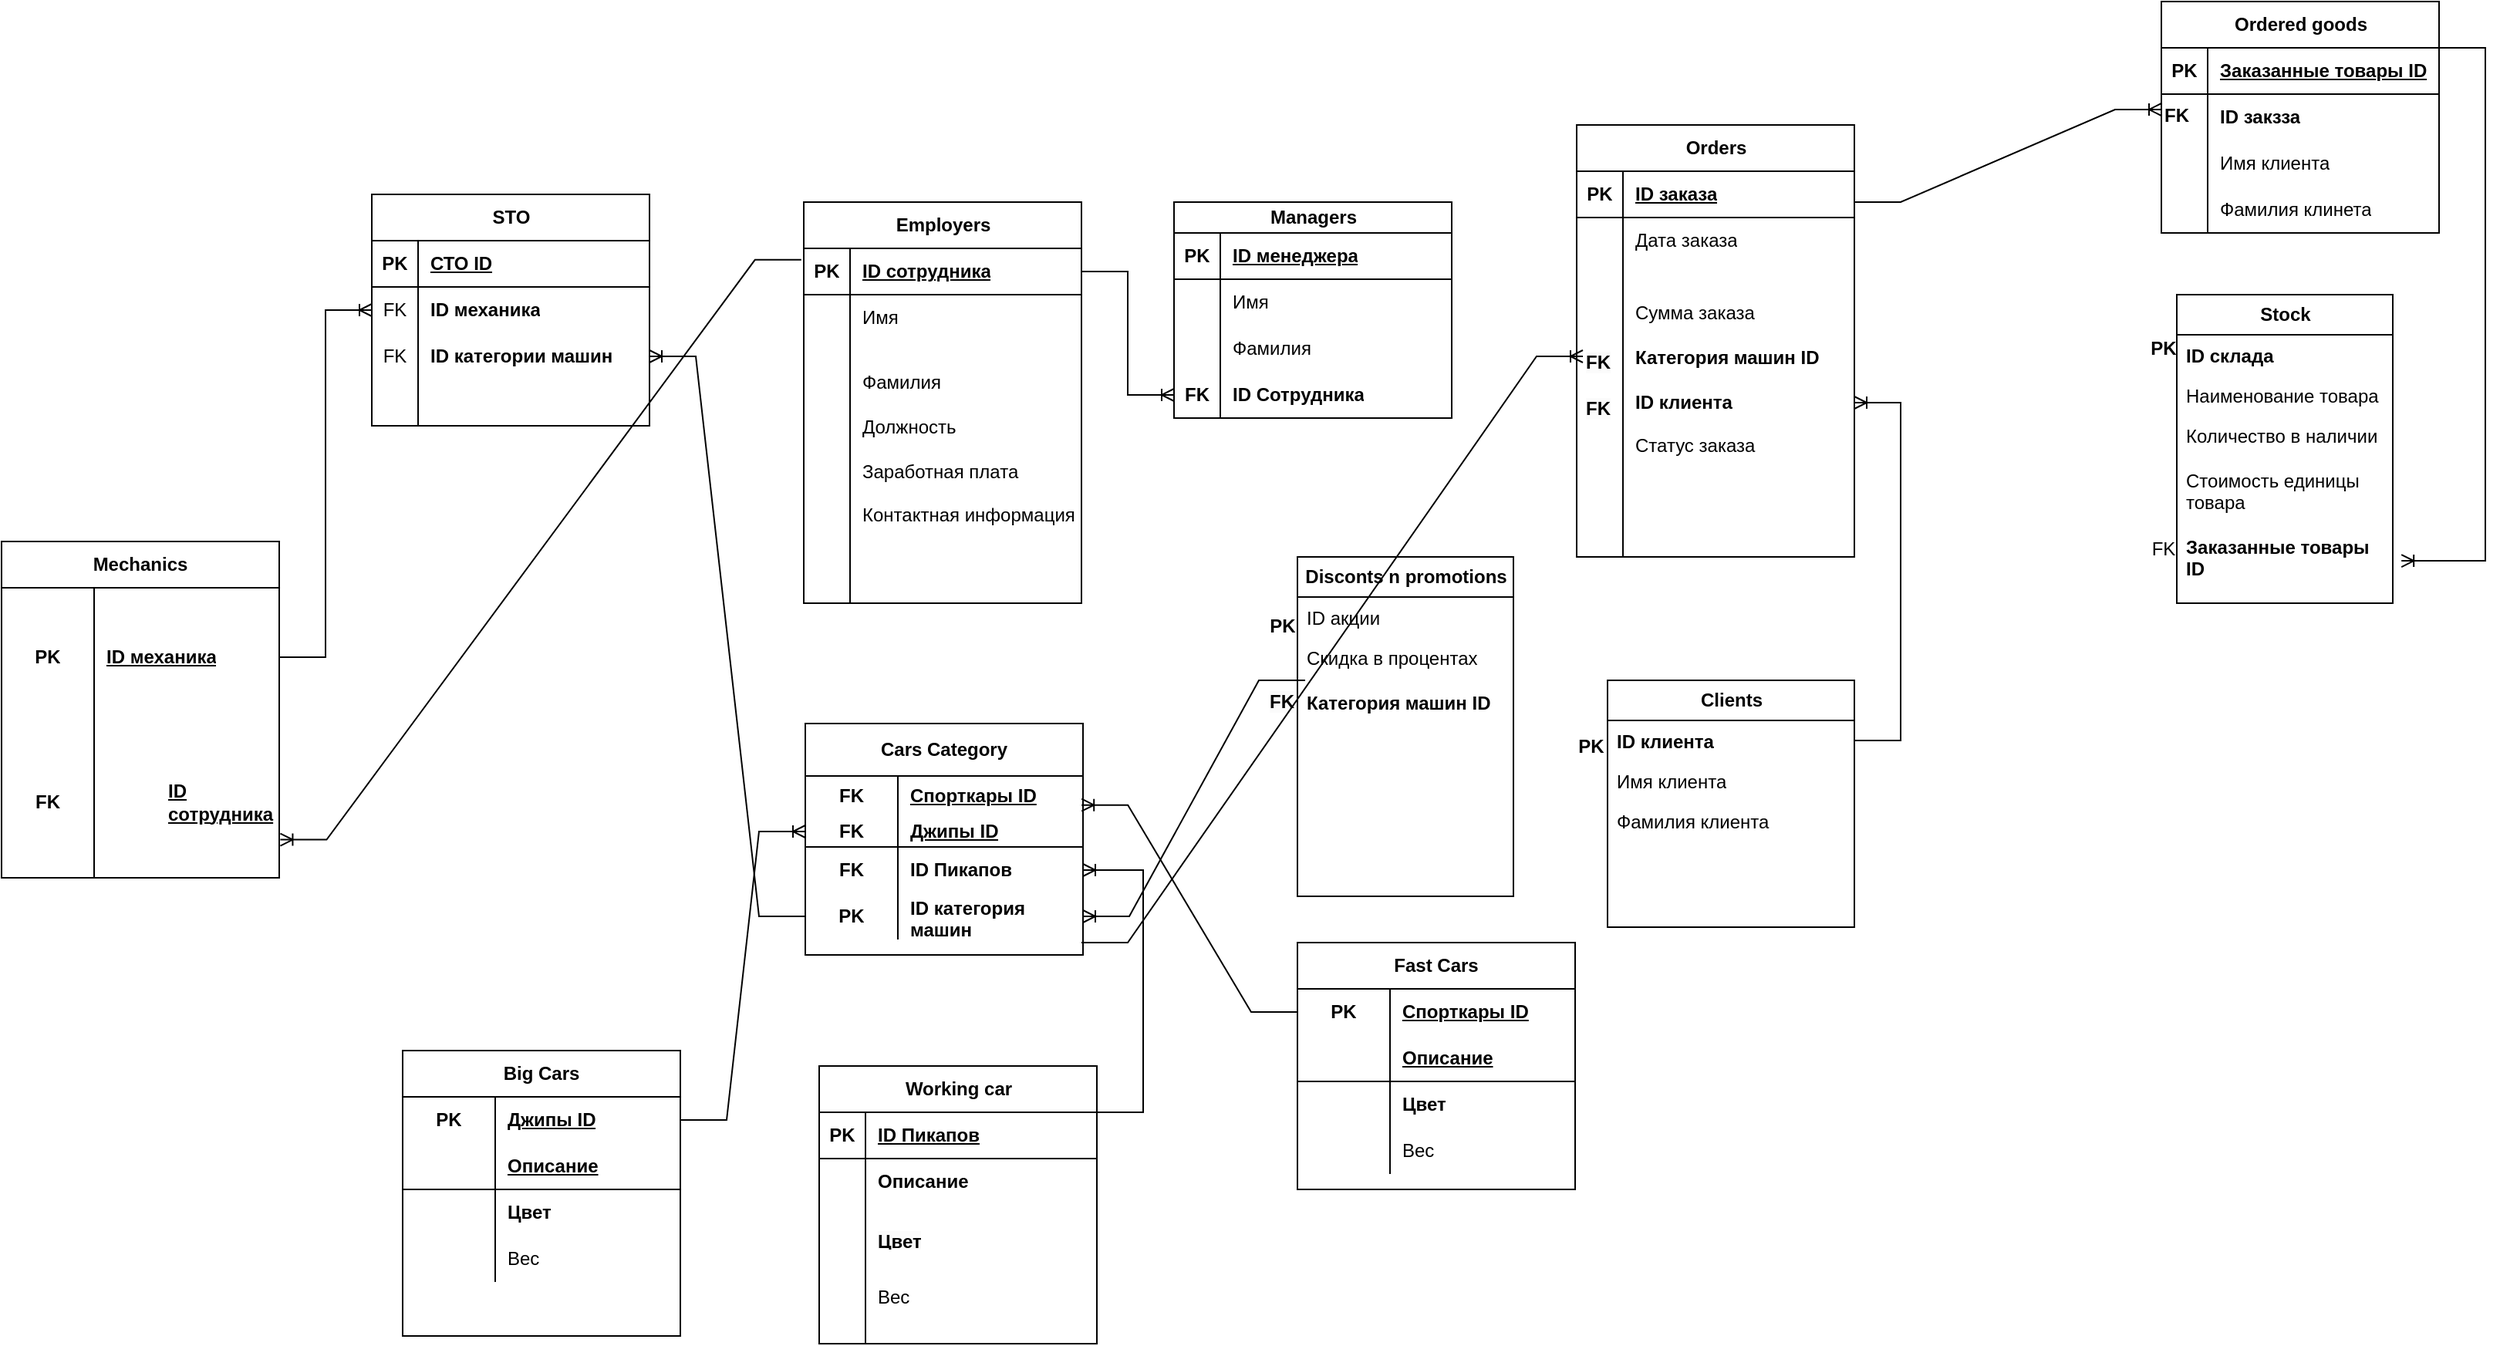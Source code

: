 <mxfile version="22.0.4" type="device">
  <diagram id="C5RBs43oDa-KdzZeNtuy" name="Page-1">
    <mxGraphModel dx="1638" dy="-757" grid="1" gridSize="10" guides="1" tooltips="1" connect="1" arrows="1" fold="1" page="1" pageScale="1" pageWidth="827" pageHeight="1169" math="0" shadow="0">
      <root>
        <mxCell id="WIyWlLk6GJQsqaUBKTNV-0" />
        <mxCell id="WIyWlLk6GJQsqaUBKTNV-1" parent="WIyWlLk6GJQsqaUBKTNV-0" />
        <mxCell id="BYSE33wiq7_DRpePhPyT-111" value="&lt;b&gt;Clients&lt;/b&gt;" style="swimlane;fontStyle=0;childLayout=stackLayout;horizontal=1;startSize=26;fillColor=none;horizontalStack=0;resizeParent=1;resizeParentMax=0;resizeLast=0;collapsible=1;marginBottom=0;html=1;" parent="WIyWlLk6GJQsqaUBKTNV-1" vertex="1">
          <mxGeometry x="861" y="1650" width="160" height="160" as="geometry" />
        </mxCell>
        <mxCell id="BYSE33wiq7_DRpePhPyT-112" value="&lt;b&gt;ID клиента&lt;/b&gt;" style="text;strokeColor=none;fillColor=none;align=left;verticalAlign=top;spacingLeft=4;spacingRight=4;overflow=hidden;rotatable=0;points=[[0,0.5],[1,0.5]];portConstraint=eastwest;whiteSpace=wrap;html=1;" parent="BYSE33wiq7_DRpePhPyT-111" vertex="1">
          <mxGeometry y="26" width="160" height="26" as="geometry" />
        </mxCell>
        <mxCell id="BYSE33wiq7_DRpePhPyT-113" value="Имя клиента" style="text;strokeColor=none;fillColor=none;align=left;verticalAlign=top;spacingLeft=4;spacingRight=4;overflow=hidden;rotatable=0;points=[[0,0.5],[1,0.5]];portConstraint=eastwest;whiteSpace=wrap;html=1;" parent="BYSE33wiq7_DRpePhPyT-111" vertex="1">
          <mxGeometry y="52" width="160" height="26" as="geometry" />
        </mxCell>
        <mxCell id="BYSE33wiq7_DRpePhPyT-114" value="Фамилия клиента&lt;br&gt;" style="text;strokeColor=none;fillColor=none;align=left;verticalAlign=top;spacingLeft=4;spacingRight=4;overflow=hidden;rotatable=0;points=[[0,0.5],[1,0.5]];portConstraint=eastwest;whiteSpace=wrap;html=1;" parent="BYSE33wiq7_DRpePhPyT-111" vertex="1">
          <mxGeometry y="78" width="160" height="82" as="geometry" />
        </mxCell>
        <mxCell id="BYSE33wiq7_DRpePhPyT-124" value="&lt;b&gt;Stock&lt;/b&gt;" style="swimlane;fontStyle=0;childLayout=stackLayout;horizontal=1;startSize=26;fillColor=none;horizontalStack=0;resizeParent=1;resizeParentMax=0;resizeLast=0;collapsible=1;marginBottom=0;html=1;" parent="WIyWlLk6GJQsqaUBKTNV-1" vertex="1">
          <mxGeometry x="1230" y="1400" width="140" height="200" as="geometry" />
        </mxCell>
        <mxCell id="BYSE33wiq7_DRpePhPyT-125" value="&lt;b&gt;ID cклада&lt;/b&gt;" style="text;strokeColor=none;fillColor=none;align=left;verticalAlign=top;spacingLeft=4;spacingRight=4;overflow=hidden;rotatable=0;points=[[0,0.5],[1,0.5]];portConstraint=eastwest;whiteSpace=wrap;html=1;" parent="BYSE33wiq7_DRpePhPyT-124" vertex="1">
          <mxGeometry y="26" width="140" height="26" as="geometry" />
        </mxCell>
        <mxCell id="BYSE33wiq7_DRpePhPyT-126" value="Наименование товара" style="text;strokeColor=none;fillColor=none;align=left;verticalAlign=top;spacingLeft=4;spacingRight=4;overflow=hidden;rotatable=0;points=[[0,0.5],[1,0.5]];portConstraint=eastwest;whiteSpace=wrap;html=1;" parent="BYSE33wiq7_DRpePhPyT-124" vertex="1">
          <mxGeometry y="52" width="140" height="26" as="geometry" />
        </mxCell>
        <mxCell id="BYSE33wiq7_DRpePhPyT-127" value="Количество в наличии&lt;br&gt;&lt;br&gt;Стоимость единицы товара&lt;br&gt;&lt;br&gt;&lt;b&gt;Заказанные товары ID&lt;/b&gt;" style="text;strokeColor=none;fillColor=none;align=left;verticalAlign=top;spacingLeft=4;spacingRight=4;overflow=hidden;rotatable=0;points=[[0,0.5],[1,0.5]];portConstraint=eastwest;whiteSpace=wrap;html=1;" parent="BYSE33wiq7_DRpePhPyT-124" vertex="1">
          <mxGeometry y="78" width="140" height="122" as="geometry" />
        </mxCell>
        <mxCell id="BYSE33wiq7_DRpePhPyT-128" value="&lt;b&gt;Disconts n promotions&lt;/b&gt;" style="swimlane;fontStyle=0;childLayout=stackLayout;horizontal=1;startSize=26;fillColor=none;horizontalStack=0;resizeParent=1;resizeParentMax=0;resizeLast=0;collapsible=1;marginBottom=0;html=1;" parent="WIyWlLk6GJQsqaUBKTNV-1" vertex="1">
          <mxGeometry x="660" y="1570" width="140" height="220" as="geometry" />
        </mxCell>
        <mxCell id="BYSE33wiq7_DRpePhPyT-129" value="ID акции" style="text;strokeColor=none;fillColor=none;align=left;verticalAlign=top;spacingLeft=4;spacingRight=4;overflow=hidden;rotatable=0;points=[[0,0.5],[1,0.5]];portConstraint=eastwest;whiteSpace=wrap;html=1;" parent="BYSE33wiq7_DRpePhPyT-128" vertex="1">
          <mxGeometry y="26" width="140" height="26" as="geometry" />
        </mxCell>
        <mxCell id="BYSE33wiq7_DRpePhPyT-131" value="Скидка в процентах&amp;nbsp;&lt;br&gt;&lt;br&gt;&lt;b&gt;Категория машин ID&lt;/b&gt;" style="text;strokeColor=none;fillColor=none;align=left;verticalAlign=top;spacingLeft=4;spacingRight=4;overflow=hidden;rotatable=0;points=[[0,0.5],[1,0.5]];portConstraint=eastwest;whiteSpace=wrap;html=1;" parent="BYSE33wiq7_DRpePhPyT-128" vertex="1">
          <mxGeometry y="52" width="140" height="168" as="geometry" />
        </mxCell>
        <mxCell id="jDbATsuxwGTBWbk3-yH0-63" value="Employers" style="shape=table;startSize=30;container=1;collapsible=1;childLayout=tableLayout;fixedRows=1;rowLines=0;fontStyle=1;align=center;resizeLast=1;html=1;" parent="WIyWlLk6GJQsqaUBKTNV-1" vertex="1">
          <mxGeometry x="340" y="1340" width="180" height="260" as="geometry" />
        </mxCell>
        <mxCell id="jDbATsuxwGTBWbk3-yH0-64" value="" style="shape=tableRow;horizontal=0;startSize=0;swimlaneHead=0;swimlaneBody=0;fillColor=none;collapsible=0;dropTarget=0;points=[[0,0.5],[1,0.5]];portConstraint=eastwest;top=0;left=0;right=0;bottom=1;" parent="jDbATsuxwGTBWbk3-yH0-63" vertex="1">
          <mxGeometry y="30" width="180" height="30" as="geometry" />
        </mxCell>
        <mxCell id="jDbATsuxwGTBWbk3-yH0-65" value="PK" style="shape=partialRectangle;connectable=0;fillColor=none;top=0;left=0;bottom=0;right=0;fontStyle=1;overflow=hidden;whiteSpace=wrap;html=1;" parent="jDbATsuxwGTBWbk3-yH0-64" vertex="1">
          <mxGeometry width="30" height="30" as="geometry">
            <mxRectangle width="30" height="30" as="alternateBounds" />
          </mxGeometry>
        </mxCell>
        <mxCell id="jDbATsuxwGTBWbk3-yH0-66" value="ID сотрудника" style="shape=partialRectangle;connectable=0;fillColor=none;top=0;left=0;bottom=0;right=0;align=left;spacingLeft=6;fontStyle=5;overflow=hidden;whiteSpace=wrap;html=1;" parent="jDbATsuxwGTBWbk3-yH0-64" vertex="1">
          <mxGeometry x="30" width="150" height="30" as="geometry">
            <mxRectangle width="150" height="30" as="alternateBounds" />
          </mxGeometry>
        </mxCell>
        <mxCell id="jDbATsuxwGTBWbk3-yH0-67" value="" style="shape=tableRow;horizontal=0;startSize=0;swimlaneHead=0;swimlaneBody=0;fillColor=none;collapsible=0;dropTarget=0;points=[[0,0.5],[1,0.5]];portConstraint=eastwest;top=0;left=0;right=0;bottom=0;" parent="jDbATsuxwGTBWbk3-yH0-63" vertex="1">
          <mxGeometry y="60" width="180" height="30" as="geometry" />
        </mxCell>
        <mxCell id="jDbATsuxwGTBWbk3-yH0-68" value="" style="shape=partialRectangle;connectable=0;fillColor=none;top=0;left=0;bottom=0;right=0;editable=1;overflow=hidden;whiteSpace=wrap;html=1;" parent="jDbATsuxwGTBWbk3-yH0-67" vertex="1">
          <mxGeometry width="30" height="30" as="geometry">
            <mxRectangle width="30" height="30" as="alternateBounds" />
          </mxGeometry>
        </mxCell>
        <mxCell id="jDbATsuxwGTBWbk3-yH0-69" value="Имя" style="shape=partialRectangle;connectable=0;fillColor=none;top=0;left=0;bottom=0;right=0;align=left;spacingLeft=6;overflow=hidden;whiteSpace=wrap;html=1;" parent="jDbATsuxwGTBWbk3-yH0-67" vertex="1">
          <mxGeometry x="30" width="150" height="30" as="geometry">
            <mxRectangle width="150" height="30" as="alternateBounds" />
          </mxGeometry>
        </mxCell>
        <mxCell id="jDbATsuxwGTBWbk3-yH0-70" value="" style="shape=tableRow;horizontal=0;startSize=0;swimlaneHead=0;swimlaneBody=0;fillColor=none;collapsible=0;dropTarget=0;points=[[0,0.5],[1,0.5]];portConstraint=eastwest;top=0;left=0;right=0;bottom=0;" parent="jDbATsuxwGTBWbk3-yH0-63" vertex="1">
          <mxGeometry y="90" width="180" height="140" as="geometry" />
        </mxCell>
        <mxCell id="jDbATsuxwGTBWbk3-yH0-71" value="" style="shape=partialRectangle;connectable=0;fillColor=none;top=0;left=0;bottom=0;right=0;editable=1;overflow=hidden;whiteSpace=wrap;html=1;" parent="jDbATsuxwGTBWbk3-yH0-70" vertex="1">
          <mxGeometry width="30" height="140" as="geometry">
            <mxRectangle width="30" height="140" as="alternateBounds" />
          </mxGeometry>
        </mxCell>
        <mxCell id="jDbATsuxwGTBWbk3-yH0-72" value="Фамилия&lt;br style=&quot;border-color: var(--border-color);&quot;&gt;&lt;br style=&quot;border-color: var(--border-color);&quot;&gt;Должность&lt;br style=&quot;border-color: var(--border-color);&quot;&gt;&lt;br style=&quot;border-color: var(--border-color);&quot;&gt;Заработная плата&lt;br style=&quot;border-color: var(--border-color);&quot;&gt;&lt;br style=&quot;border-color: var(--border-color);&quot;&gt;Контактная информация" style="shape=partialRectangle;connectable=0;fillColor=none;top=0;left=0;bottom=0;right=0;align=left;spacingLeft=6;overflow=hidden;whiteSpace=wrap;html=1;" parent="jDbATsuxwGTBWbk3-yH0-70" vertex="1">
          <mxGeometry x="30" width="150" height="140" as="geometry">
            <mxRectangle width="150" height="140" as="alternateBounds" />
          </mxGeometry>
        </mxCell>
        <mxCell id="jDbATsuxwGTBWbk3-yH0-73" value="" style="shape=tableRow;horizontal=0;startSize=0;swimlaneHead=0;swimlaneBody=0;fillColor=none;collapsible=0;dropTarget=0;points=[[0,0.5],[1,0.5]];portConstraint=eastwest;top=0;left=0;right=0;bottom=0;" parent="jDbATsuxwGTBWbk3-yH0-63" vertex="1">
          <mxGeometry y="230" width="180" height="30" as="geometry" />
        </mxCell>
        <mxCell id="jDbATsuxwGTBWbk3-yH0-74" value="" style="shape=partialRectangle;connectable=0;fillColor=none;top=0;left=0;bottom=0;right=0;editable=1;overflow=hidden;whiteSpace=wrap;html=1;" parent="jDbATsuxwGTBWbk3-yH0-73" vertex="1">
          <mxGeometry width="30" height="30" as="geometry">
            <mxRectangle width="30" height="30" as="alternateBounds" />
          </mxGeometry>
        </mxCell>
        <mxCell id="jDbATsuxwGTBWbk3-yH0-75" value="" style="shape=partialRectangle;connectable=0;fillColor=none;top=0;left=0;bottom=0;right=0;align=left;spacingLeft=6;overflow=hidden;whiteSpace=wrap;html=1;" parent="jDbATsuxwGTBWbk3-yH0-73" vertex="1">
          <mxGeometry x="30" width="150" height="30" as="geometry">
            <mxRectangle width="150" height="30" as="alternateBounds" />
          </mxGeometry>
        </mxCell>
        <mxCell id="jDbATsuxwGTBWbk3-yH0-76" value="Working car" style="shape=table;startSize=30;container=1;collapsible=1;childLayout=tableLayout;fixedRows=1;rowLines=0;fontStyle=1;align=center;resizeLast=1;html=1;" parent="WIyWlLk6GJQsqaUBKTNV-1" vertex="1">
          <mxGeometry x="350" y="1900" width="180" height="180" as="geometry" />
        </mxCell>
        <mxCell id="jDbATsuxwGTBWbk3-yH0-77" value="" style="shape=tableRow;horizontal=0;startSize=0;swimlaneHead=0;swimlaneBody=0;fillColor=none;collapsible=0;dropTarget=0;points=[[0,0.5],[1,0.5]];portConstraint=eastwest;top=0;left=0;right=0;bottom=1;" parent="jDbATsuxwGTBWbk3-yH0-76" vertex="1">
          <mxGeometry y="30" width="180" height="30" as="geometry" />
        </mxCell>
        <mxCell id="jDbATsuxwGTBWbk3-yH0-78" value="PK" style="shape=partialRectangle;connectable=0;fillColor=none;top=0;left=0;bottom=0;right=0;fontStyle=1;overflow=hidden;whiteSpace=wrap;html=1;" parent="jDbATsuxwGTBWbk3-yH0-77" vertex="1">
          <mxGeometry width="30" height="30" as="geometry">
            <mxRectangle width="30" height="30" as="alternateBounds" />
          </mxGeometry>
        </mxCell>
        <mxCell id="jDbATsuxwGTBWbk3-yH0-79" value="ID Пикапов" style="shape=partialRectangle;connectable=0;fillColor=none;top=0;left=0;bottom=0;right=0;align=left;spacingLeft=6;fontStyle=5;overflow=hidden;whiteSpace=wrap;html=1;" parent="jDbATsuxwGTBWbk3-yH0-77" vertex="1">
          <mxGeometry x="30" width="150" height="30" as="geometry">
            <mxRectangle width="150" height="30" as="alternateBounds" />
          </mxGeometry>
        </mxCell>
        <mxCell id="jDbATsuxwGTBWbk3-yH0-80" value="" style="shape=tableRow;horizontal=0;startSize=0;swimlaneHead=0;swimlaneBody=0;fillColor=none;collapsible=0;dropTarget=0;points=[[0,0.5],[1,0.5]];portConstraint=eastwest;top=0;left=0;right=0;bottom=0;" parent="jDbATsuxwGTBWbk3-yH0-76" vertex="1">
          <mxGeometry y="60" width="180" height="30" as="geometry" />
        </mxCell>
        <mxCell id="jDbATsuxwGTBWbk3-yH0-81" value="" style="shape=partialRectangle;connectable=0;fillColor=none;top=0;left=0;bottom=0;right=0;editable=1;overflow=hidden;whiteSpace=wrap;html=1;" parent="jDbATsuxwGTBWbk3-yH0-80" vertex="1">
          <mxGeometry width="30" height="30" as="geometry">
            <mxRectangle width="30" height="30" as="alternateBounds" />
          </mxGeometry>
        </mxCell>
        <mxCell id="jDbATsuxwGTBWbk3-yH0-82" value="&lt;b&gt;Описание&lt;/b&gt;" style="shape=partialRectangle;connectable=0;fillColor=none;top=0;left=0;bottom=0;right=0;align=left;spacingLeft=6;overflow=hidden;whiteSpace=wrap;html=1;" parent="jDbATsuxwGTBWbk3-yH0-80" vertex="1">
          <mxGeometry x="30" width="150" height="30" as="geometry">
            <mxRectangle width="150" height="30" as="alternateBounds" />
          </mxGeometry>
        </mxCell>
        <mxCell id="jDbATsuxwGTBWbk3-yH0-83" value="" style="shape=tableRow;horizontal=0;startSize=0;swimlaneHead=0;swimlaneBody=0;fillColor=none;collapsible=0;dropTarget=0;points=[[0,0.5],[1,0.5]];portConstraint=eastwest;top=0;left=0;right=0;bottom=0;" parent="jDbATsuxwGTBWbk3-yH0-76" vertex="1">
          <mxGeometry y="90" width="180" height="30" as="geometry" />
        </mxCell>
        <mxCell id="jDbATsuxwGTBWbk3-yH0-84" value="" style="shape=partialRectangle;connectable=0;fillColor=none;top=0;left=0;bottom=0;right=0;editable=1;overflow=hidden;whiteSpace=wrap;html=1;" parent="jDbATsuxwGTBWbk3-yH0-83" vertex="1">
          <mxGeometry width="30" height="30" as="geometry">
            <mxRectangle width="30" height="30" as="alternateBounds" />
          </mxGeometry>
        </mxCell>
        <mxCell id="jDbATsuxwGTBWbk3-yH0-85" value="&#xa;&lt;b style=&quot;border-color: var(--border-color); color: rgb(0, 0, 0); font-family: Helvetica; font-size: 12px; font-style: normal; font-variant-ligatures: normal; font-variant-caps: normal; letter-spacing: normal; orphans: 2; text-align: left; text-indent: 0px; text-transform: none; widows: 2; word-spacing: 0px; -webkit-text-stroke-width: 0px; background-color: rgb(251, 251, 251); text-decoration-thickness: initial; text-decoration-style: initial; text-decoration-color: initial;&quot;&gt;Цвет&lt;/b&gt;&#xa;&#xa;" style="shape=partialRectangle;connectable=0;fillColor=none;top=0;left=0;bottom=0;right=0;align=left;spacingLeft=6;overflow=hidden;whiteSpace=wrap;html=1;" parent="jDbATsuxwGTBWbk3-yH0-83" vertex="1">
          <mxGeometry x="30" width="150" height="30" as="geometry">
            <mxRectangle width="150" height="30" as="alternateBounds" />
          </mxGeometry>
        </mxCell>
        <mxCell id="jDbATsuxwGTBWbk3-yH0-86" value="" style="shape=tableRow;horizontal=0;startSize=0;swimlaneHead=0;swimlaneBody=0;fillColor=none;collapsible=0;dropTarget=0;points=[[0,0.5],[1,0.5]];portConstraint=eastwest;top=0;left=0;right=0;bottom=0;" parent="jDbATsuxwGTBWbk3-yH0-76" vertex="1">
          <mxGeometry y="120" width="180" height="60" as="geometry" />
        </mxCell>
        <mxCell id="jDbATsuxwGTBWbk3-yH0-87" value="" style="shape=partialRectangle;connectable=0;fillColor=none;top=0;left=0;bottom=0;right=0;editable=1;overflow=hidden;whiteSpace=wrap;html=1;" parent="jDbATsuxwGTBWbk3-yH0-86" vertex="1">
          <mxGeometry width="30" height="60" as="geometry">
            <mxRectangle width="30" height="60" as="alternateBounds" />
          </mxGeometry>
        </mxCell>
        <mxCell id="jDbATsuxwGTBWbk3-yH0-88" value="Вес" style="shape=partialRectangle;connectable=0;fillColor=none;top=0;left=0;bottom=0;right=0;align=left;spacingLeft=6;overflow=hidden;whiteSpace=wrap;html=1;" parent="jDbATsuxwGTBWbk3-yH0-86" vertex="1">
          <mxGeometry x="30" width="150" height="60" as="geometry">
            <mxRectangle width="150" height="60" as="alternateBounds" />
          </mxGeometry>
        </mxCell>
        <mxCell id="jDbATsuxwGTBWbk3-yH0-89" value="Cars Category" style="shape=table;startSize=34;container=1;collapsible=1;childLayout=tableLayout;fixedRows=1;rowLines=0;fontStyle=1;align=center;resizeLast=1;html=1;whiteSpace=wrap;" parent="WIyWlLk6GJQsqaUBKTNV-1" vertex="1">
          <mxGeometry x="341" y="1678" width="180" height="150" as="geometry" />
        </mxCell>
        <mxCell id="jDbATsuxwGTBWbk3-yH0-90" value="" style="shape=tableRow;horizontal=0;startSize=0;swimlaneHead=0;swimlaneBody=0;fillColor=none;collapsible=0;dropTarget=0;points=[[0,0.5],[1,0.5]];portConstraint=eastwest;top=0;left=0;right=0;bottom=0;html=1;" parent="jDbATsuxwGTBWbk3-yH0-89" vertex="1">
          <mxGeometry y="34" width="180" height="26" as="geometry" />
        </mxCell>
        <mxCell id="jDbATsuxwGTBWbk3-yH0-91" value="FK" style="shape=partialRectangle;connectable=0;fillColor=none;top=0;left=0;bottom=0;right=0;fontStyle=1;overflow=hidden;html=1;whiteSpace=wrap;" parent="jDbATsuxwGTBWbk3-yH0-90" vertex="1">
          <mxGeometry width="60" height="26" as="geometry">
            <mxRectangle width="60" height="26" as="alternateBounds" />
          </mxGeometry>
        </mxCell>
        <mxCell id="jDbATsuxwGTBWbk3-yH0-92" value="Спорткары ID" style="shape=partialRectangle;connectable=0;fillColor=none;top=0;left=0;bottom=0;right=0;align=left;spacingLeft=6;fontStyle=5;overflow=hidden;html=1;whiteSpace=wrap;" parent="jDbATsuxwGTBWbk3-yH0-90" vertex="1">
          <mxGeometry x="60" width="120" height="26" as="geometry">
            <mxRectangle width="120" height="26" as="alternateBounds" />
          </mxGeometry>
        </mxCell>
        <mxCell id="jDbATsuxwGTBWbk3-yH0-93" value="" style="shape=tableRow;horizontal=0;startSize=0;swimlaneHead=0;swimlaneBody=0;fillColor=none;collapsible=0;dropTarget=0;points=[[0,0.5],[1,0.5]];portConstraint=eastwest;top=0;left=0;right=0;bottom=1;html=1;" parent="jDbATsuxwGTBWbk3-yH0-89" vertex="1">
          <mxGeometry y="60" width="180" height="20" as="geometry" />
        </mxCell>
        <mxCell id="jDbATsuxwGTBWbk3-yH0-94" value="FK" style="shape=partialRectangle;connectable=0;fillColor=none;top=0;left=0;bottom=0;right=0;fontStyle=1;overflow=hidden;html=1;whiteSpace=wrap;" parent="jDbATsuxwGTBWbk3-yH0-93" vertex="1">
          <mxGeometry width="60" height="20" as="geometry">
            <mxRectangle width="60" height="20" as="alternateBounds" />
          </mxGeometry>
        </mxCell>
        <mxCell id="jDbATsuxwGTBWbk3-yH0-95" value="Джипы ID" style="shape=partialRectangle;connectable=0;fillColor=none;top=0;left=0;bottom=0;right=0;align=left;spacingLeft=6;fontStyle=5;overflow=hidden;html=1;whiteSpace=wrap;" parent="jDbATsuxwGTBWbk3-yH0-93" vertex="1">
          <mxGeometry x="60" width="120" height="20" as="geometry">
            <mxRectangle width="120" height="20" as="alternateBounds" />
          </mxGeometry>
        </mxCell>
        <mxCell id="jDbATsuxwGTBWbk3-yH0-96" value="" style="shape=tableRow;horizontal=0;startSize=0;swimlaneHead=0;swimlaneBody=0;fillColor=none;collapsible=0;dropTarget=0;points=[[0,0.5],[1,0.5]];portConstraint=eastwest;top=0;left=0;right=0;bottom=0;html=1;" parent="jDbATsuxwGTBWbk3-yH0-89" vertex="1">
          <mxGeometry y="80" width="180" height="30" as="geometry" />
        </mxCell>
        <mxCell id="jDbATsuxwGTBWbk3-yH0-97" value="&lt;b&gt;FK&lt;/b&gt;" style="shape=partialRectangle;connectable=0;fillColor=none;top=0;left=0;bottom=0;right=0;editable=1;overflow=hidden;html=1;whiteSpace=wrap;" parent="jDbATsuxwGTBWbk3-yH0-96" vertex="1">
          <mxGeometry width="60" height="30" as="geometry">
            <mxRectangle width="60" height="30" as="alternateBounds" />
          </mxGeometry>
        </mxCell>
        <mxCell id="jDbATsuxwGTBWbk3-yH0-98" value="&lt;b&gt;ID Пикапов&lt;/b&gt;" style="shape=partialRectangle;connectable=0;fillColor=none;top=0;left=0;bottom=0;right=0;align=left;spacingLeft=6;overflow=hidden;html=1;whiteSpace=wrap;" parent="jDbATsuxwGTBWbk3-yH0-96" vertex="1">
          <mxGeometry x="60" width="120" height="30" as="geometry">
            <mxRectangle width="120" height="30" as="alternateBounds" />
          </mxGeometry>
        </mxCell>
        <mxCell id="jDbATsuxwGTBWbk3-yH0-99" value="" style="shape=tableRow;horizontal=0;startSize=0;swimlaneHead=0;swimlaneBody=0;fillColor=none;collapsible=0;dropTarget=0;points=[[0,0.5],[1,0.5]];portConstraint=eastwest;top=0;left=0;right=0;bottom=0;html=1;" parent="jDbATsuxwGTBWbk3-yH0-89" vertex="1">
          <mxGeometry y="110" width="180" height="30" as="geometry" />
        </mxCell>
        <mxCell id="jDbATsuxwGTBWbk3-yH0-100" value="&lt;b&gt;PK&lt;/b&gt;" style="shape=partialRectangle;connectable=0;fillColor=none;top=0;left=0;bottom=0;right=0;editable=1;overflow=hidden;html=1;whiteSpace=wrap;" parent="jDbATsuxwGTBWbk3-yH0-99" vertex="1">
          <mxGeometry width="60" height="30" as="geometry">
            <mxRectangle width="60" height="30" as="alternateBounds" />
          </mxGeometry>
        </mxCell>
        <mxCell id="jDbATsuxwGTBWbk3-yH0-101" value="&lt;b&gt;ID категория машин&lt;/b&gt;" style="shape=partialRectangle;connectable=0;fillColor=none;top=0;left=0;bottom=0;right=0;align=left;spacingLeft=6;overflow=hidden;html=1;whiteSpace=wrap;" parent="jDbATsuxwGTBWbk3-yH0-99" vertex="1">
          <mxGeometry x="60" width="120" height="30" as="geometry">
            <mxRectangle width="120" height="30" as="alternateBounds" />
          </mxGeometry>
        </mxCell>
        <mxCell id="jDbATsuxwGTBWbk3-yH0-102" value="Mechanics" style="shape=table;startSize=30;container=1;collapsible=1;childLayout=tableLayout;fixedRows=1;rowLines=0;fontStyle=1;align=center;resizeLast=1;html=1;whiteSpace=wrap;" parent="WIyWlLk6GJQsqaUBKTNV-1" vertex="1">
          <mxGeometry x="-180" y="1560" width="180" height="218" as="geometry" />
        </mxCell>
        <mxCell id="jDbATsuxwGTBWbk3-yH0-103" value="" style="shape=tableRow;horizontal=0;startSize=0;swimlaneHead=0;swimlaneBody=0;fillColor=none;collapsible=0;dropTarget=0;points=[[0,0.5],[1,0.5]];portConstraint=eastwest;top=0;left=0;right=0;bottom=0;html=1;" parent="jDbATsuxwGTBWbk3-yH0-102" vertex="1">
          <mxGeometry y="30" width="180" height="90" as="geometry" />
        </mxCell>
        <mxCell id="jDbATsuxwGTBWbk3-yH0-104" value="PK" style="shape=partialRectangle;connectable=0;fillColor=none;top=0;left=0;bottom=0;right=0;fontStyle=1;overflow=hidden;html=1;whiteSpace=wrap;" parent="jDbATsuxwGTBWbk3-yH0-103" vertex="1">
          <mxGeometry width="60" height="90" as="geometry">
            <mxRectangle width="60" height="90" as="alternateBounds" />
          </mxGeometry>
        </mxCell>
        <mxCell id="jDbATsuxwGTBWbk3-yH0-105" value="ID механика" style="shape=partialRectangle;connectable=0;fillColor=none;top=0;left=0;bottom=0;right=0;align=left;spacingLeft=6;fontStyle=5;overflow=hidden;html=1;whiteSpace=wrap;" parent="jDbATsuxwGTBWbk3-yH0-103" vertex="1">
          <mxGeometry x="60" width="120" height="90" as="geometry">
            <mxRectangle width="120" height="90" as="alternateBounds" />
          </mxGeometry>
        </mxCell>
        <mxCell id="jDbATsuxwGTBWbk3-yH0-106" value="" style="shape=tableRow;horizontal=0;startSize=0;swimlaneHead=0;swimlaneBody=0;fillColor=none;collapsible=0;dropTarget=0;points=[[0,0.5],[1,0.5]];portConstraint=eastwest;top=0;left=0;right=0;bottom=1;html=1;" parent="jDbATsuxwGTBWbk3-yH0-102" vertex="1">
          <mxGeometry y="120" width="180" height="98" as="geometry" />
        </mxCell>
        <mxCell id="jDbATsuxwGTBWbk3-yH0-107" value="FK" style="shape=partialRectangle;connectable=0;fillColor=none;top=0;left=0;bottom=0;right=0;fontStyle=1;overflow=hidden;html=1;whiteSpace=wrap;" parent="jDbATsuxwGTBWbk3-yH0-106" vertex="1">
          <mxGeometry width="60" height="98" as="geometry">
            <mxRectangle width="60" height="98" as="alternateBounds" />
          </mxGeometry>
        </mxCell>
        <mxCell id="jDbATsuxwGTBWbk3-yH0-108" value="&lt;blockquote style=&quot;margin: 0px 0px 0px 40px; border: none; padding: 0px;&quot;&gt;ID сотрудника&lt;/blockquote&gt;" style="shape=partialRectangle;connectable=0;fillColor=none;top=0;left=0;bottom=0;right=0;align=left;spacingLeft=6;fontStyle=5;overflow=hidden;html=1;whiteSpace=wrap;" parent="jDbATsuxwGTBWbk3-yH0-106" vertex="1">
          <mxGeometry x="60" width="120" height="98" as="geometry">
            <mxRectangle width="120" height="98" as="alternateBounds" />
          </mxGeometry>
        </mxCell>
        <mxCell id="jDbATsuxwGTBWbk3-yH0-115" value="Fast Cars" style="shape=table;startSize=30;container=1;collapsible=1;childLayout=tableLayout;fixedRows=1;rowLines=0;fontStyle=1;align=center;resizeLast=1;html=1;whiteSpace=wrap;" parent="WIyWlLk6GJQsqaUBKTNV-1" vertex="1">
          <mxGeometry x="660" y="1820" width="180" height="160" as="geometry" />
        </mxCell>
        <mxCell id="jDbATsuxwGTBWbk3-yH0-116" value="" style="shape=tableRow;horizontal=0;startSize=0;swimlaneHead=0;swimlaneBody=0;fillColor=none;collapsible=0;dropTarget=0;points=[[0,0.5],[1,0.5]];portConstraint=eastwest;top=0;left=0;right=0;bottom=0;html=1;" parent="jDbATsuxwGTBWbk3-yH0-115" vertex="1">
          <mxGeometry y="30" width="180" height="30" as="geometry" />
        </mxCell>
        <mxCell id="jDbATsuxwGTBWbk3-yH0-117" value="PK" style="shape=partialRectangle;connectable=0;fillColor=none;top=0;left=0;bottom=0;right=0;fontStyle=1;overflow=hidden;html=1;whiteSpace=wrap;" parent="jDbATsuxwGTBWbk3-yH0-116" vertex="1">
          <mxGeometry width="60" height="30" as="geometry">
            <mxRectangle width="60" height="30" as="alternateBounds" />
          </mxGeometry>
        </mxCell>
        <mxCell id="jDbATsuxwGTBWbk3-yH0-118" value="Спорткары ID" style="shape=partialRectangle;connectable=0;fillColor=none;top=0;left=0;bottom=0;right=0;align=left;spacingLeft=6;fontStyle=5;overflow=hidden;html=1;whiteSpace=wrap;" parent="jDbATsuxwGTBWbk3-yH0-116" vertex="1">
          <mxGeometry x="60" width="120" height="30" as="geometry">
            <mxRectangle width="120" height="30" as="alternateBounds" />
          </mxGeometry>
        </mxCell>
        <mxCell id="jDbATsuxwGTBWbk3-yH0-119" value="" style="shape=tableRow;horizontal=0;startSize=0;swimlaneHead=0;swimlaneBody=0;fillColor=none;collapsible=0;dropTarget=0;points=[[0,0.5],[1,0.5]];portConstraint=eastwest;top=0;left=0;right=0;bottom=1;html=1;" parent="jDbATsuxwGTBWbk3-yH0-115" vertex="1">
          <mxGeometry y="60" width="180" height="30" as="geometry" />
        </mxCell>
        <mxCell id="jDbATsuxwGTBWbk3-yH0-120" value="" style="shape=partialRectangle;connectable=0;fillColor=none;top=0;left=0;bottom=0;right=0;fontStyle=1;overflow=hidden;html=1;whiteSpace=wrap;" parent="jDbATsuxwGTBWbk3-yH0-119" vertex="1">
          <mxGeometry width="60" height="30" as="geometry">
            <mxRectangle width="60" height="30" as="alternateBounds" />
          </mxGeometry>
        </mxCell>
        <mxCell id="jDbATsuxwGTBWbk3-yH0-121" value="Описание" style="shape=partialRectangle;connectable=0;fillColor=none;top=0;left=0;bottom=0;right=0;align=left;spacingLeft=6;fontStyle=5;overflow=hidden;html=1;whiteSpace=wrap;" parent="jDbATsuxwGTBWbk3-yH0-119" vertex="1">
          <mxGeometry x="60" width="120" height="30" as="geometry">
            <mxRectangle width="120" height="30" as="alternateBounds" />
          </mxGeometry>
        </mxCell>
        <mxCell id="jDbATsuxwGTBWbk3-yH0-122" value="" style="shape=tableRow;horizontal=0;startSize=0;swimlaneHead=0;swimlaneBody=0;fillColor=none;collapsible=0;dropTarget=0;points=[[0,0.5],[1,0.5]];portConstraint=eastwest;top=0;left=0;right=0;bottom=0;html=1;" parent="jDbATsuxwGTBWbk3-yH0-115" vertex="1">
          <mxGeometry y="90" width="180" height="30" as="geometry" />
        </mxCell>
        <mxCell id="jDbATsuxwGTBWbk3-yH0-123" value="" style="shape=partialRectangle;connectable=0;fillColor=none;top=0;left=0;bottom=0;right=0;editable=1;overflow=hidden;html=1;whiteSpace=wrap;" parent="jDbATsuxwGTBWbk3-yH0-122" vertex="1">
          <mxGeometry width="60" height="30" as="geometry">
            <mxRectangle width="60" height="30" as="alternateBounds" />
          </mxGeometry>
        </mxCell>
        <mxCell id="jDbATsuxwGTBWbk3-yH0-124" value="&lt;b style=&quot;border-color: var(--border-color);&quot;&gt;Цвет&lt;/b&gt;" style="shape=partialRectangle;connectable=0;fillColor=none;top=0;left=0;bottom=0;right=0;align=left;spacingLeft=6;overflow=hidden;html=1;whiteSpace=wrap;" parent="jDbATsuxwGTBWbk3-yH0-122" vertex="1">
          <mxGeometry x="60" width="120" height="30" as="geometry">
            <mxRectangle width="120" height="30" as="alternateBounds" />
          </mxGeometry>
        </mxCell>
        <mxCell id="jDbATsuxwGTBWbk3-yH0-125" value="" style="shape=tableRow;horizontal=0;startSize=0;swimlaneHead=0;swimlaneBody=0;fillColor=none;collapsible=0;dropTarget=0;points=[[0,0.5],[1,0.5]];portConstraint=eastwest;top=0;left=0;right=0;bottom=0;html=1;" parent="jDbATsuxwGTBWbk3-yH0-115" vertex="1">
          <mxGeometry y="120" width="180" height="30" as="geometry" />
        </mxCell>
        <mxCell id="jDbATsuxwGTBWbk3-yH0-126" value="" style="shape=partialRectangle;connectable=0;fillColor=none;top=0;left=0;bottom=0;right=0;editable=1;overflow=hidden;html=1;whiteSpace=wrap;" parent="jDbATsuxwGTBWbk3-yH0-125" vertex="1">
          <mxGeometry width="60" height="30" as="geometry">
            <mxRectangle width="60" height="30" as="alternateBounds" />
          </mxGeometry>
        </mxCell>
        <mxCell id="jDbATsuxwGTBWbk3-yH0-127" value="Вес" style="shape=partialRectangle;connectable=0;fillColor=none;top=0;left=0;bottom=0;right=0;align=left;spacingLeft=6;overflow=hidden;html=1;whiteSpace=wrap;" parent="jDbATsuxwGTBWbk3-yH0-125" vertex="1">
          <mxGeometry x="60" width="120" height="30" as="geometry">
            <mxRectangle width="120" height="30" as="alternateBounds" />
          </mxGeometry>
        </mxCell>
        <mxCell id="jDbATsuxwGTBWbk3-yH0-131" value="Big Cars" style="shape=table;startSize=30;container=1;collapsible=1;childLayout=tableLayout;fixedRows=1;rowLines=0;fontStyle=1;align=center;resizeLast=1;html=1;whiteSpace=wrap;" parent="WIyWlLk6GJQsqaUBKTNV-1" vertex="1">
          <mxGeometry x="80" y="1890" width="180" height="185" as="geometry" />
        </mxCell>
        <mxCell id="jDbATsuxwGTBWbk3-yH0-132" value="" style="shape=tableRow;horizontal=0;startSize=0;swimlaneHead=0;swimlaneBody=0;fillColor=none;collapsible=0;dropTarget=0;points=[[0,0.5],[1,0.5]];portConstraint=eastwest;top=0;left=0;right=0;bottom=0;html=1;" parent="jDbATsuxwGTBWbk3-yH0-131" vertex="1">
          <mxGeometry y="30" width="180" height="30" as="geometry" />
        </mxCell>
        <mxCell id="jDbATsuxwGTBWbk3-yH0-133" value="PK" style="shape=partialRectangle;connectable=0;fillColor=none;top=0;left=0;bottom=0;right=0;fontStyle=1;overflow=hidden;html=1;whiteSpace=wrap;" parent="jDbATsuxwGTBWbk3-yH0-132" vertex="1">
          <mxGeometry width="60" height="30" as="geometry">
            <mxRectangle width="60" height="30" as="alternateBounds" />
          </mxGeometry>
        </mxCell>
        <mxCell id="jDbATsuxwGTBWbk3-yH0-134" value="Джипы ID" style="shape=partialRectangle;connectable=0;fillColor=none;top=0;left=0;bottom=0;right=0;align=left;spacingLeft=6;fontStyle=5;overflow=hidden;html=1;whiteSpace=wrap;" parent="jDbATsuxwGTBWbk3-yH0-132" vertex="1">
          <mxGeometry x="60" width="120" height="30" as="geometry">
            <mxRectangle width="120" height="30" as="alternateBounds" />
          </mxGeometry>
        </mxCell>
        <mxCell id="jDbATsuxwGTBWbk3-yH0-135" value="" style="shape=tableRow;horizontal=0;startSize=0;swimlaneHead=0;swimlaneBody=0;fillColor=none;collapsible=0;dropTarget=0;points=[[0,0.5],[1,0.5]];portConstraint=eastwest;top=0;left=0;right=0;bottom=1;html=1;" parent="jDbATsuxwGTBWbk3-yH0-131" vertex="1">
          <mxGeometry y="60" width="180" height="30" as="geometry" />
        </mxCell>
        <mxCell id="jDbATsuxwGTBWbk3-yH0-136" value="" style="shape=partialRectangle;connectable=0;fillColor=none;top=0;left=0;bottom=0;right=0;fontStyle=1;overflow=hidden;html=1;whiteSpace=wrap;" parent="jDbATsuxwGTBWbk3-yH0-135" vertex="1">
          <mxGeometry width="60" height="30" as="geometry">
            <mxRectangle width="60" height="30" as="alternateBounds" />
          </mxGeometry>
        </mxCell>
        <mxCell id="jDbATsuxwGTBWbk3-yH0-137" value="Описание" style="shape=partialRectangle;connectable=0;fillColor=none;top=0;left=0;bottom=0;right=0;align=left;spacingLeft=6;fontStyle=5;overflow=hidden;html=1;whiteSpace=wrap;" parent="jDbATsuxwGTBWbk3-yH0-135" vertex="1">
          <mxGeometry x="60" width="120" height="30" as="geometry">
            <mxRectangle width="120" height="30" as="alternateBounds" />
          </mxGeometry>
        </mxCell>
        <mxCell id="jDbATsuxwGTBWbk3-yH0-138" value="" style="shape=tableRow;horizontal=0;startSize=0;swimlaneHead=0;swimlaneBody=0;fillColor=none;collapsible=0;dropTarget=0;points=[[0,0.5],[1,0.5]];portConstraint=eastwest;top=0;left=0;right=0;bottom=0;html=1;" parent="jDbATsuxwGTBWbk3-yH0-131" vertex="1">
          <mxGeometry y="90" width="180" height="30" as="geometry" />
        </mxCell>
        <mxCell id="jDbATsuxwGTBWbk3-yH0-139" value="" style="shape=partialRectangle;connectable=0;fillColor=none;top=0;left=0;bottom=0;right=0;editable=1;overflow=hidden;html=1;whiteSpace=wrap;" parent="jDbATsuxwGTBWbk3-yH0-138" vertex="1">
          <mxGeometry width="60" height="30" as="geometry">
            <mxRectangle width="60" height="30" as="alternateBounds" />
          </mxGeometry>
        </mxCell>
        <mxCell id="jDbATsuxwGTBWbk3-yH0-140" value="&lt;b&gt;Цвет&lt;/b&gt;" style="shape=partialRectangle;connectable=0;fillColor=none;top=0;left=0;bottom=0;right=0;align=left;spacingLeft=6;overflow=hidden;html=1;whiteSpace=wrap;" parent="jDbATsuxwGTBWbk3-yH0-138" vertex="1">
          <mxGeometry x="60" width="120" height="30" as="geometry">
            <mxRectangle width="120" height="30" as="alternateBounds" />
          </mxGeometry>
        </mxCell>
        <mxCell id="jDbATsuxwGTBWbk3-yH0-141" value="" style="shape=tableRow;horizontal=0;startSize=0;swimlaneHead=0;swimlaneBody=0;fillColor=none;collapsible=0;dropTarget=0;points=[[0,0.5],[1,0.5]];portConstraint=eastwest;top=0;left=0;right=0;bottom=0;html=1;" parent="jDbATsuxwGTBWbk3-yH0-131" vertex="1">
          <mxGeometry y="120" width="180" height="30" as="geometry" />
        </mxCell>
        <mxCell id="jDbATsuxwGTBWbk3-yH0-142" value="" style="shape=partialRectangle;connectable=0;fillColor=none;top=0;left=0;bottom=0;right=0;editable=1;overflow=hidden;html=1;whiteSpace=wrap;" parent="jDbATsuxwGTBWbk3-yH0-141" vertex="1">
          <mxGeometry width="60" height="30" as="geometry">
            <mxRectangle width="60" height="30" as="alternateBounds" />
          </mxGeometry>
        </mxCell>
        <mxCell id="jDbATsuxwGTBWbk3-yH0-143" value="Вес" style="shape=partialRectangle;connectable=0;fillColor=none;top=0;left=0;bottom=0;right=0;align=left;spacingLeft=6;overflow=hidden;html=1;whiteSpace=wrap;" parent="jDbATsuxwGTBWbk3-yH0-141" vertex="1">
          <mxGeometry x="60" width="120" height="30" as="geometry">
            <mxRectangle width="120" height="30" as="alternateBounds" />
          </mxGeometry>
        </mxCell>
        <mxCell id="jDbATsuxwGTBWbk3-yH0-144" value="Managers" style="shape=table;startSize=20;container=1;collapsible=1;childLayout=tableLayout;fixedRows=1;rowLines=0;fontStyle=1;align=center;resizeLast=1;html=1;" parent="WIyWlLk6GJQsqaUBKTNV-1" vertex="1">
          <mxGeometry x="580" y="1340" width="180" height="140" as="geometry" />
        </mxCell>
        <mxCell id="jDbATsuxwGTBWbk3-yH0-145" value="" style="shape=tableRow;horizontal=0;startSize=0;swimlaneHead=0;swimlaneBody=0;fillColor=none;collapsible=0;dropTarget=0;points=[[0,0.5],[1,0.5]];portConstraint=eastwest;top=0;left=0;right=0;bottom=1;" parent="jDbATsuxwGTBWbk3-yH0-144" vertex="1">
          <mxGeometry y="20" width="180" height="30" as="geometry" />
        </mxCell>
        <mxCell id="jDbATsuxwGTBWbk3-yH0-146" value="PK" style="shape=partialRectangle;connectable=0;fillColor=none;top=0;left=0;bottom=0;right=0;fontStyle=1;overflow=hidden;whiteSpace=wrap;html=1;" parent="jDbATsuxwGTBWbk3-yH0-145" vertex="1">
          <mxGeometry width="30" height="30" as="geometry">
            <mxRectangle width="30" height="30" as="alternateBounds" />
          </mxGeometry>
        </mxCell>
        <mxCell id="jDbATsuxwGTBWbk3-yH0-147" value="ID менеджера" style="shape=partialRectangle;connectable=0;fillColor=none;top=0;left=0;bottom=0;right=0;align=left;spacingLeft=6;fontStyle=5;overflow=hidden;whiteSpace=wrap;html=1;" parent="jDbATsuxwGTBWbk3-yH0-145" vertex="1">
          <mxGeometry x="30" width="150" height="30" as="geometry">
            <mxRectangle width="150" height="30" as="alternateBounds" />
          </mxGeometry>
        </mxCell>
        <mxCell id="jDbATsuxwGTBWbk3-yH0-148" value="" style="shape=tableRow;horizontal=0;startSize=0;swimlaneHead=0;swimlaneBody=0;fillColor=none;collapsible=0;dropTarget=0;points=[[0,0.5],[1,0.5]];portConstraint=eastwest;top=0;left=0;right=0;bottom=0;" parent="jDbATsuxwGTBWbk3-yH0-144" vertex="1">
          <mxGeometry y="50" width="180" height="30" as="geometry" />
        </mxCell>
        <mxCell id="jDbATsuxwGTBWbk3-yH0-149" value="" style="shape=partialRectangle;connectable=0;fillColor=none;top=0;left=0;bottom=0;right=0;editable=1;overflow=hidden;whiteSpace=wrap;html=1;" parent="jDbATsuxwGTBWbk3-yH0-148" vertex="1">
          <mxGeometry width="30" height="30" as="geometry">
            <mxRectangle width="30" height="30" as="alternateBounds" />
          </mxGeometry>
        </mxCell>
        <mxCell id="jDbATsuxwGTBWbk3-yH0-150" value="Имя" style="shape=partialRectangle;connectable=0;fillColor=none;top=0;left=0;bottom=0;right=0;align=left;spacingLeft=6;overflow=hidden;whiteSpace=wrap;html=1;" parent="jDbATsuxwGTBWbk3-yH0-148" vertex="1">
          <mxGeometry x="30" width="150" height="30" as="geometry">
            <mxRectangle width="150" height="30" as="alternateBounds" />
          </mxGeometry>
        </mxCell>
        <mxCell id="jDbATsuxwGTBWbk3-yH0-151" value="" style="shape=tableRow;horizontal=0;startSize=0;swimlaneHead=0;swimlaneBody=0;fillColor=none;collapsible=0;dropTarget=0;points=[[0,0.5],[1,0.5]];portConstraint=eastwest;top=0;left=0;right=0;bottom=0;" parent="jDbATsuxwGTBWbk3-yH0-144" vertex="1">
          <mxGeometry y="80" width="180" height="30" as="geometry" />
        </mxCell>
        <mxCell id="jDbATsuxwGTBWbk3-yH0-152" value="" style="shape=partialRectangle;connectable=0;fillColor=none;top=0;left=0;bottom=0;right=0;editable=1;overflow=hidden;whiteSpace=wrap;html=1;" parent="jDbATsuxwGTBWbk3-yH0-151" vertex="1">
          <mxGeometry width="30" height="30" as="geometry">
            <mxRectangle width="30" height="30" as="alternateBounds" />
          </mxGeometry>
        </mxCell>
        <mxCell id="jDbATsuxwGTBWbk3-yH0-153" value="Фамилия" style="shape=partialRectangle;connectable=0;fillColor=none;top=0;left=0;bottom=0;right=0;align=left;spacingLeft=6;overflow=hidden;whiteSpace=wrap;html=1;" parent="jDbATsuxwGTBWbk3-yH0-151" vertex="1">
          <mxGeometry x="30" width="150" height="30" as="geometry">
            <mxRectangle width="150" height="30" as="alternateBounds" />
          </mxGeometry>
        </mxCell>
        <mxCell id="jDbATsuxwGTBWbk3-yH0-154" value="" style="shape=tableRow;horizontal=0;startSize=0;swimlaneHead=0;swimlaneBody=0;fillColor=none;collapsible=0;dropTarget=0;points=[[0,0.5],[1,0.5]];portConstraint=eastwest;top=0;left=0;right=0;bottom=0;" parent="jDbATsuxwGTBWbk3-yH0-144" vertex="1">
          <mxGeometry y="110" width="180" height="30" as="geometry" />
        </mxCell>
        <mxCell id="jDbATsuxwGTBWbk3-yH0-155" value="&lt;b&gt;FK&lt;/b&gt;" style="shape=partialRectangle;connectable=0;fillColor=none;top=0;left=0;bottom=0;right=0;editable=1;overflow=hidden;whiteSpace=wrap;html=1;" parent="jDbATsuxwGTBWbk3-yH0-154" vertex="1">
          <mxGeometry width="30" height="30" as="geometry">
            <mxRectangle width="30" height="30" as="alternateBounds" />
          </mxGeometry>
        </mxCell>
        <mxCell id="jDbATsuxwGTBWbk3-yH0-156" value="&lt;b&gt;ID Сотрудника&lt;/b&gt;" style="shape=partialRectangle;connectable=0;fillColor=none;top=0;left=0;bottom=0;right=0;align=left;spacingLeft=6;overflow=hidden;whiteSpace=wrap;html=1;" parent="jDbATsuxwGTBWbk3-yH0-154" vertex="1">
          <mxGeometry x="30" width="150" height="30" as="geometry">
            <mxRectangle width="150" height="30" as="alternateBounds" />
          </mxGeometry>
        </mxCell>
        <mxCell id="jDbATsuxwGTBWbk3-yH0-173" value="Orders" style="shape=table;startSize=30;container=1;collapsible=1;childLayout=tableLayout;fixedRows=1;rowLines=0;fontStyle=1;align=center;resizeLast=1;html=1;" parent="WIyWlLk6GJQsqaUBKTNV-1" vertex="1">
          <mxGeometry x="841" y="1290" width="180" height="280" as="geometry" />
        </mxCell>
        <mxCell id="jDbATsuxwGTBWbk3-yH0-174" value="" style="shape=tableRow;horizontal=0;startSize=0;swimlaneHead=0;swimlaneBody=0;fillColor=none;collapsible=0;dropTarget=0;points=[[0,0.5],[1,0.5]];portConstraint=eastwest;top=0;left=0;right=0;bottom=1;" parent="jDbATsuxwGTBWbk3-yH0-173" vertex="1">
          <mxGeometry y="30" width="180" height="30" as="geometry" />
        </mxCell>
        <mxCell id="jDbATsuxwGTBWbk3-yH0-175" value="PK" style="shape=partialRectangle;connectable=0;fillColor=none;top=0;left=0;bottom=0;right=0;fontStyle=1;overflow=hidden;whiteSpace=wrap;html=1;" parent="jDbATsuxwGTBWbk3-yH0-174" vertex="1">
          <mxGeometry width="30" height="30" as="geometry">
            <mxRectangle width="30" height="30" as="alternateBounds" />
          </mxGeometry>
        </mxCell>
        <mxCell id="jDbATsuxwGTBWbk3-yH0-176" value="ID заказа" style="shape=partialRectangle;connectable=0;fillColor=none;top=0;left=0;bottom=0;right=0;align=left;spacingLeft=6;fontStyle=5;overflow=hidden;whiteSpace=wrap;html=1;" parent="jDbATsuxwGTBWbk3-yH0-174" vertex="1">
          <mxGeometry x="30" width="150" height="30" as="geometry">
            <mxRectangle width="150" height="30" as="alternateBounds" />
          </mxGeometry>
        </mxCell>
        <mxCell id="jDbATsuxwGTBWbk3-yH0-177" value="" style="shape=tableRow;horizontal=0;startSize=0;swimlaneHead=0;swimlaneBody=0;fillColor=none;collapsible=0;dropTarget=0;points=[[0,0.5],[1,0.5]];portConstraint=eastwest;top=0;left=0;right=0;bottom=0;" parent="jDbATsuxwGTBWbk3-yH0-173" vertex="1">
          <mxGeometry y="60" width="180" height="30" as="geometry" />
        </mxCell>
        <mxCell id="jDbATsuxwGTBWbk3-yH0-178" value="" style="shape=partialRectangle;connectable=0;fillColor=none;top=0;left=0;bottom=0;right=0;editable=1;overflow=hidden;whiteSpace=wrap;html=1;" parent="jDbATsuxwGTBWbk3-yH0-177" vertex="1">
          <mxGeometry width="30" height="30" as="geometry">
            <mxRectangle width="30" height="30" as="alternateBounds" />
          </mxGeometry>
        </mxCell>
        <mxCell id="jDbATsuxwGTBWbk3-yH0-179" value="Дата заказа" style="shape=partialRectangle;connectable=0;fillColor=none;top=0;left=0;bottom=0;right=0;align=left;spacingLeft=6;overflow=hidden;whiteSpace=wrap;html=1;" parent="jDbATsuxwGTBWbk3-yH0-177" vertex="1">
          <mxGeometry x="30" width="150" height="30" as="geometry">
            <mxRectangle width="150" height="30" as="alternateBounds" />
          </mxGeometry>
        </mxCell>
        <mxCell id="jDbATsuxwGTBWbk3-yH0-180" value="" style="shape=tableRow;horizontal=0;startSize=0;swimlaneHead=0;swimlaneBody=0;fillColor=none;collapsible=0;dropTarget=0;points=[[0,0.5],[1,0.5]];portConstraint=eastwest;top=0;left=0;right=0;bottom=0;" parent="jDbATsuxwGTBWbk3-yH0-173" vertex="1">
          <mxGeometry y="90" width="180" height="150" as="geometry" />
        </mxCell>
        <mxCell id="jDbATsuxwGTBWbk3-yH0-181" value="" style="shape=partialRectangle;connectable=0;fillColor=none;top=0;left=0;bottom=0;right=0;editable=1;overflow=hidden;whiteSpace=wrap;html=1;" parent="jDbATsuxwGTBWbk3-yH0-180" vertex="1">
          <mxGeometry width="30" height="150" as="geometry">
            <mxRectangle width="30" height="150" as="alternateBounds" />
          </mxGeometry>
        </mxCell>
        <mxCell id="jDbATsuxwGTBWbk3-yH0-182" value="Сумма заказа&lt;br style=&quot;border-color: var(--border-color);&quot;&gt;&lt;br style=&quot;border-color: var(--border-color);&quot;&gt;&lt;b&gt;Категория машин ID&lt;br style=&quot;border-color: var(--border-color);&quot;&gt;&lt;/b&gt;&lt;br style=&quot;border-color: var(--border-color);&quot;&gt;&lt;b&gt;ID клиента&lt;/b&gt;&lt;br style=&quot;border-color: var(--border-color);&quot;&gt;&lt;br style=&quot;border-color: var(--border-color);&quot;&gt;Статус заказа" style="shape=partialRectangle;connectable=0;fillColor=none;top=0;left=0;bottom=0;right=0;align=left;spacingLeft=6;overflow=hidden;whiteSpace=wrap;html=1;" parent="jDbATsuxwGTBWbk3-yH0-180" vertex="1">
          <mxGeometry x="30" width="150" height="150" as="geometry">
            <mxRectangle width="150" height="150" as="alternateBounds" />
          </mxGeometry>
        </mxCell>
        <mxCell id="6K4qwzWeaA1giiCaIhfs-2" value="" style="shape=tableRow;horizontal=0;startSize=0;swimlaneHead=0;swimlaneBody=0;fillColor=none;collapsible=0;dropTarget=0;points=[[0,0.5],[1,0.5]];portConstraint=eastwest;top=0;left=0;right=0;bottom=0;" parent="jDbATsuxwGTBWbk3-yH0-173" vertex="1">
          <mxGeometry y="240" width="180" height="20" as="geometry" />
        </mxCell>
        <mxCell id="6K4qwzWeaA1giiCaIhfs-3" value="" style="shape=partialRectangle;connectable=0;fillColor=none;top=0;left=0;bottom=0;right=0;editable=1;overflow=hidden;whiteSpace=wrap;html=1;" parent="6K4qwzWeaA1giiCaIhfs-2" vertex="1">
          <mxGeometry width="30" height="20" as="geometry">
            <mxRectangle width="30" height="20" as="alternateBounds" />
          </mxGeometry>
        </mxCell>
        <mxCell id="6K4qwzWeaA1giiCaIhfs-4" value="" style="shape=partialRectangle;connectable=0;fillColor=none;top=0;left=0;bottom=0;right=0;align=left;spacingLeft=6;overflow=hidden;whiteSpace=wrap;html=1;" parent="6K4qwzWeaA1giiCaIhfs-2" vertex="1">
          <mxGeometry x="30" width="150" height="20" as="geometry">
            <mxRectangle width="150" height="20" as="alternateBounds" />
          </mxGeometry>
        </mxCell>
        <mxCell id="jDbATsuxwGTBWbk3-yH0-183" value="" style="shape=tableRow;horizontal=0;startSize=0;swimlaneHead=0;swimlaneBody=0;fillColor=none;collapsible=0;dropTarget=0;points=[[0,0.5],[1,0.5]];portConstraint=eastwest;top=0;left=0;right=0;bottom=0;" parent="jDbATsuxwGTBWbk3-yH0-173" vertex="1">
          <mxGeometry y="260" width="180" height="20" as="geometry" />
        </mxCell>
        <mxCell id="jDbATsuxwGTBWbk3-yH0-184" value="" style="shape=partialRectangle;connectable=0;fillColor=none;top=0;left=0;bottom=0;right=0;editable=1;overflow=hidden;whiteSpace=wrap;html=1;" parent="jDbATsuxwGTBWbk3-yH0-183" vertex="1">
          <mxGeometry width="30" height="20" as="geometry">
            <mxRectangle width="30" height="20" as="alternateBounds" />
          </mxGeometry>
        </mxCell>
        <mxCell id="jDbATsuxwGTBWbk3-yH0-185" value="" style="shape=partialRectangle;connectable=0;fillColor=none;top=0;left=0;bottom=0;right=0;align=left;spacingLeft=6;overflow=hidden;whiteSpace=wrap;html=1;" parent="jDbATsuxwGTBWbk3-yH0-183" vertex="1">
          <mxGeometry x="30" width="150" height="20" as="geometry">
            <mxRectangle width="150" height="20" as="alternateBounds" />
          </mxGeometry>
        </mxCell>
        <mxCell id="jDbATsuxwGTBWbk3-yH0-187" value="&lt;b&gt;PK&lt;/b&gt;" style="text;html=1;align=center;verticalAlign=middle;resizable=0;points=[];autosize=1;strokeColor=none;fillColor=none;" parent="WIyWlLk6GJQsqaUBKTNV-1" vertex="1">
          <mxGeometry x="830" y="1678" width="40" height="30" as="geometry" />
        </mxCell>
        <mxCell id="jDbATsuxwGTBWbk3-yH0-189" value="&lt;b&gt;PK&lt;/b&gt;" style="text;html=1;align=center;verticalAlign=middle;resizable=0;points=[];autosize=1;strokeColor=none;fillColor=none;" parent="WIyWlLk6GJQsqaUBKTNV-1" vertex="1">
          <mxGeometry x="630" y="1600" width="40" height="30" as="geometry" />
        </mxCell>
        <mxCell id="jDbATsuxwGTBWbk3-yH0-190" value="&lt;b&gt;PK&lt;/b&gt;" style="text;html=1;align=center;verticalAlign=middle;resizable=0;points=[];autosize=1;strokeColor=none;fillColor=none;" parent="WIyWlLk6GJQsqaUBKTNV-1" vertex="1">
          <mxGeometry x="1201" y="1420" width="40" height="30" as="geometry" />
        </mxCell>
        <mxCell id="jDbATsuxwGTBWbk3-yH0-191" value="&lt;span style=&quot;color: rgb(0, 0, 0); font-family: Helvetica; font-size: 12px; font-style: normal; font-variant-ligatures: normal; font-variant-caps: normal; font-weight: 700; letter-spacing: normal; orphans: 2; text-align: center; text-indent: 0px; text-transform: none; widows: 2; word-spacing: 0px; -webkit-text-stroke-width: 0px; background-color: rgb(251, 251, 251); text-decoration-thickness: initial; text-decoration-style: initial; text-decoration-color: initial; float: none; display: inline !important;&quot;&gt;FK&lt;/span&gt;" style="text;whiteSpace=wrap;html=1;" parent="WIyWlLk6GJQsqaUBKTNV-1" vertex="1">
          <mxGeometry x="640" y="1650" width="50" height="40" as="geometry" />
        </mxCell>
        <mxCell id="6K4qwzWeaA1giiCaIhfs-5" value="" style="edgeStyle=entityRelationEdgeStyle;fontSize=12;html=1;endArrow=ERoneToMany;rounded=0;entryX=0;entryY=0.5;entryDx=0;entryDy=0;exitX=1;exitY=0.5;exitDx=0;exitDy=0;" parent="WIyWlLk6GJQsqaUBKTNV-1" source="jDbATsuxwGTBWbk3-yH0-64" target="jDbATsuxwGTBWbk3-yH0-154" edge="1">
          <mxGeometry width="100" height="100" relative="1" as="geometry">
            <mxPoint x="480" y="1380" as="sourcePoint" />
            <mxPoint x="580" y="1280" as="targetPoint" />
          </mxGeometry>
        </mxCell>
        <mxCell id="6K4qwzWeaA1giiCaIhfs-7" value="" style="edgeStyle=entityRelationEdgeStyle;fontSize=12;html=1;endArrow=ERoneToMany;rounded=0;entryX=0;entryY=0.5;entryDx=0;entryDy=0;exitX=1;exitY=0.5;exitDx=0;exitDy=0;" parent="WIyWlLk6GJQsqaUBKTNV-1" source="jDbATsuxwGTBWbk3-yH0-132" target="jDbATsuxwGTBWbk3-yH0-93" edge="1">
          <mxGeometry width="100" height="100" relative="1" as="geometry">
            <mxPoint x="40" y="1870" as="sourcePoint" />
            <mxPoint x="600" y="1750" as="targetPoint" />
            <Array as="points">
              <mxPoint x="410" y="1730" />
              <mxPoint x="110" y="1830" />
              <mxPoint x="530" y="1750" />
              <mxPoint x="90" y="1830" />
              <mxPoint x="520" y="1770" />
            </Array>
          </mxGeometry>
        </mxCell>
        <mxCell id="6K4qwzWeaA1giiCaIhfs-9" value="" style="edgeStyle=entityRelationEdgeStyle;fontSize=12;html=1;endArrow=ERoneToMany;rounded=0;exitX=-0.009;exitY=0.247;exitDx=0;exitDy=0;exitPerimeter=0;entryX=1.004;entryY=0.748;entryDx=0;entryDy=0;entryPerimeter=0;" parent="WIyWlLk6GJQsqaUBKTNV-1" source="jDbATsuxwGTBWbk3-yH0-64" target="jDbATsuxwGTBWbk3-yH0-106" edge="1">
          <mxGeometry width="100" height="100" relative="1" as="geometry">
            <mxPoint x="300" y="1380" as="sourcePoint" />
            <mxPoint x="200" y="1480" as="targetPoint" />
            <Array as="points">
              <mxPoint x="210" y="1550" />
            </Array>
          </mxGeometry>
        </mxCell>
        <mxCell id="6K4qwzWeaA1giiCaIhfs-12" value="" style="edgeStyle=entityRelationEdgeStyle;fontSize=12;html=1;endArrow=ERoneToMany;rounded=0;entryX=1;entryY=0.5;entryDx=0;entryDy=0;" parent="WIyWlLk6GJQsqaUBKTNV-1" target="jDbATsuxwGTBWbk3-yH0-96" edge="1">
          <mxGeometry width="100" height="100" relative="1" as="geometry">
            <mxPoint x="530" y="1930" as="sourcePoint" />
            <mxPoint x="580" y="1770" as="targetPoint" />
          </mxGeometry>
        </mxCell>
        <mxCell id="6K4qwzWeaA1giiCaIhfs-13" value="" style="edgeStyle=entityRelationEdgeStyle;fontSize=12;html=1;endArrow=ERoneToMany;rounded=0;entryX=0.995;entryY=0.724;entryDx=0;entryDy=0;entryPerimeter=0;" parent="WIyWlLk6GJQsqaUBKTNV-1" source="jDbATsuxwGTBWbk3-yH0-116" target="jDbATsuxwGTBWbk3-yH0-90" edge="1">
          <mxGeometry width="100" height="100" relative="1" as="geometry">
            <mxPoint x="500" y="1850" as="sourcePoint" />
            <mxPoint x="600" y="1750" as="targetPoint" />
          </mxGeometry>
        </mxCell>
        <mxCell id="6K4qwzWeaA1giiCaIhfs-14" value="STO" style="shape=table;startSize=30;container=1;collapsible=1;childLayout=tableLayout;fixedRows=1;rowLines=0;fontStyle=1;align=center;resizeLast=1;html=1;" parent="WIyWlLk6GJQsqaUBKTNV-1" vertex="1">
          <mxGeometry x="60" y="1335" width="180" height="150" as="geometry" />
        </mxCell>
        <mxCell id="6K4qwzWeaA1giiCaIhfs-15" value="" style="shape=tableRow;horizontal=0;startSize=0;swimlaneHead=0;swimlaneBody=0;fillColor=none;collapsible=0;dropTarget=0;points=[[0,0.5],[1,0.5]];portConstraint=eastwest;top=0;left=0;right=0;bottom=1;" parent="6K4qwzWeaA1giiCaIhfs-14" vertex="1">
          <mxGeometry y="30" width="180" height="30" as="geometry" />
        </mxCell>
        <mxCell id="6K4qwzWeaA1giiCaIhfs-16" value="PK" style="shape=partialRectangle;connectable=0;fillColor=none;top=0;left=0;bottom=0;right=0;fontStyle=1;overflow=hidden;whiteSpace=wrap;html=1;" parent="6K4qwzWeaA1giiCaIhfs-15" vertex="1">
          <mxGeometry width="30" height="30" as="geometry">
            <mxRectangle width="30" height="30" as="alternateBounds" />
          </mxGeometry>
        </mxCell>
        <mxCell id="6K4qwzWeaA1giiCaIhfs-17" value="СТО ID" style="shape=partialRectangle;connectable=0;fillColor=none;top=0;left=0;bottom=0;right=0;align=left;spacingLeft=6;fontStyle=5;overflow=hidden;whiteSpace=wrap;html=1;" parent="6K4qwzWeaA1giiCaIhfs-15" vertex="1">
          <mxGeometry x="30" width="150" height="30" as="geometry">
            <mxRectangle width="150" height="30" as="alternateBounds" />
          </mxGeometry>
        </mxCell>
        <mxCell id="6K4qwzWeaA1giiCaIhfs-18" value="" style="shape=tableRow;horizontal=0;startSize=0;swimlaneHead=0;swimlaneBody=0;fillColor=none;collapsible=0;dropTarget=0;points=[[0,0.5],[1,0.5]];portConstraint=eastwest;top=0;left=0;right=0;bottom=0;" parent="6K4qwzWeaA1giiCaIhfs-14" vertex="1">
          <mxGeometry y="60" width="180" height="30" as="geometry" />
        </mxCell>
        <mxCell id="6K4qwzWeaA1giiCaIhfs-19" value="FK" style="shape=partialRectangle;connectable=0;fillColor=none;top=0;left=0;bottom=0;right=0;editable=1;overflow=hidden;whiteSpace=wrap;html=1;" parent="6K4qwzWeaA1giiCaIhfs-18" vertex="1">
          <mxGeometry width="30" height="30" as="geometry">
            <mxRectangle width="30" height="30" as="alternateBounds" />
          </mxGeometry>
        </mxCell>
        <mxCell id="6K4qwzWeaA1giiCaIhfs-20" value="&lt;b&gt;ID механика&lt;/b&gt;" style="shape=partialRectangle;connectable=0;fillColor=none;top=0;left=0;bottom=0;right=0;align=left;spacingLeft=6;overflow=hidden;whiteSpace=wrap;html=1;" parent="6K4qwzWeaA1giiCaIhfs-18" vertex="1">
          <mxGeometry x="30" width="150" height="30" as="geometry">
            <mxRectangle width="150" height="30" as="alternateBounds" />
          </mxGeometry>
        </mxCell>
        <mxCell id="6K4qwzWeaA1giiCaIhfs-21" value="" style="shape=tableRow;horizontal=0;startSize=0;swimlaneHead=0;swimlaneBody=0;fillColor=none;collapsible=0;dropTarget=0;points=[[0,0.5],[1,0.5]];portConstraint=eastwest;top=0;left=0;right=0;bottom=0;" parent="6K4qwzWeaA1giiCaIhfs-14" vertex="1">
          <mxGeometry y="90" width="180" height="30" as="geometry" />
        </mxCell>
        <mxCell id="6K4qwzWeaA1giiCaIhfs-22" value="FK" style="shape=partialRectangle;connectable=0;fillColor=none;top=0;left=0;bottom=0;right=0;editable=1;overflow=hidden;whiteSpace=wrap;html=1;" parent="6K4qwzWeaA1giiCaIhfs-21" vertex="1">
          <mxGeometry width="30" height="30" as="geometry">
            <mxRectangle width="30" height="30" as="alternateBounds" />
          </mxGeometry>
        </mxCell>
        <mxCell id="6K4qwzWeaA1giiCaIhfs-23" value="&lt;b&gt;ID категории машин&lt;/b&gt;" style="shape=partialRectangle;connectable=0;fillColor=none;top=0;left=0;bottom=0;right=0;align=left;spacingLeft=6;overflow=hidden;whiteSpace=wrap;html=1;" parent="6K4qwzWeaA1giiCaIhfs-21" vertex="1">
          <mxGeometry x="30" width="150" height="30" as="geometry">
            <mxRectangle width="150" height="30" as="alternateBounds" />
          </mxGeometry>
        </mxCell>
        <mxCell id="6K4qwzWeaA1giiCaIhfs-24" value="" style="shape=tableRow;horizontal=0;startSize=0;swimlaneHead=0;swimlaneBody=0;fillColor=none;collapsible=0;dropTarget=0;points=[[0,0.5],[1,0.5]];portConstraint=eastwest;top=0;left=0;right=0;bottom=0;" parent="6K4qwzWeaA1giiCaIhfs-14" vertex="1">
          <mxGeometry y="120" width="180" height="30" as="geometry" />
        </mxCell>
        <mxCell id="6K4qwzWeaA1giiCaIhfs-25" value="" style="shape=partialRectangle;connectable=0;fillColor=none;top=0;left=0;bottom=0;right=0;editable=1;overflow=hidden;whiteSpace=wrap;html=1;" parent="6K4qwzWeaA1giiCaIhfs-24" vertex="1">
          <mxGeometry width="30" height="30" as="geometry">
            <mxRectangle width="30" height="30" as="alternateBounds" />
          </mxGeometry>
        </mxCell>
        <mxCell id="6K4qwzWeaA1giiCaIhfs-26" value="" style="shape=partialRectangle;connectable=0;fillColor=none;top=0;left=0;bottom=0;right=0;align=left;spacingLeft=6;overflow=hidden;whiteSpace=wrap;html=1;" parent="6K4qwzWeaA1giiCaIhfs-24" vertex="1">
          <mxGeometry x="30" width="150" height="30" as="geometry">
            <mxRectangle width="150" height="30" as="alternateBounds" />
          </mxGeometry>
        </mxCell>
        <mxCell id="6K4qwzWeaA1giiCaIhfs-27" value="" style="edgeStyle=entityRelationEdgeStyle;fontSize=12;html=1;endArrow=ERoneToMany;rounded=0;entryX=1;entryY=0.5;entryDx=0;entryDy=0;" parent="WIyWlLk6GJQsqaUBKTNV-1" source="jDbATsuxwGTBWbk3-yH0-99" target="6K4qwzWeaA1giiCaIhfs-21" edge="1">
          <mxGeometry width="100" height="100" relative="1" as="geometry">
            <mxPoint x="240" y="1540" as="sourcePoint" />
            <mxPoint x="340" y="1440" as="targetPoint" />
          </mxGeometry>
        </mxCell>
        <mxCell id="6K4qwzWeaA1giiCaIhfs-30" value="" style="edgeStyle=entityRelationEdgeStyle;fontSize=12;html=1;endArrow=ERoneToMany;rounded=0;exitX=1;exitY=0.5;exitDx=0;exitDy=0;" parent="WIyWlLk6GJQsqaUBKTNV-1" source="jDbATsuxwGTBWbk3-yH0-103" edge="1">
          <mxGeometry width="100" height="100" relative="1" as="geometry">
            <mxPoint x="-40" y="1510" as="sourcePoint" />
            <mxPoint x="60" y="1410" as="targetPoint" />
          </mxGeometry>
        </mxCell>
        <mxCell id="6K4qwzWeaA1giiCaIhfs-32" value="" style="edgeStyle=entityRelationEdgeStyle;fontSize=12;html=1;endArrow=ERoneToMany;rounded=0;entryX=1;entryY=0.5;entryDx=0;entryDy=0;exitX=0.5;exitY=0;exitDx=0;exitDy=0;" parent="WIyWlLk6GJQsqaUBKTNV-1" source="jDbATsuxwGTBWbk3-yH0-191" target="jDbATsuxwGTBWbk3-yH0-99" edge="1">
          <mxGeometry width="100" height="100" relative="1" as="geometry">
            <mxPoint x="580" y="1530" as="sourcePoint" />
            <mxPoint x="520" y="1870" as="targetPoint" />
          </mxGeometry>
        </mxCell>
        <mxCell id="6K4qwzWeaA1giiCaIhfs-34" value="Ordered goods" style="shape=table;startSize=30;container=1;collapsible=1;childLayout=tableLayout;fixedRows=1;rowLines=0;fontStyle=1;align=center;resizeLast=1;html=1;" parent="WIyWlLk6GJQsqaUBKTNV-1" vertex="1">
          <mxGeometry x="1220" y="1210" width="180" height="150" as="geometry" />
        </mxCell>
        <mxCell id="6K4qwzWeaA1giiCaIhfs-35" value="" style="shape=tableRow;horizontal=0;startSize=0;swimlaneHead=0;swimlaneBody=0;fillColor=none;collapsible=0;dropTarget=0;points=[[0,0.5],[1,0.5]];portConstraint=eastwest;top=0;left=0;right=0;bottom=1;" parent="6K4qwzWeaA1giiCaIhfs-34" vertex="1">
          <mxGeometry y="30" width="180" height="30" as="geometry" />
        </mxCell>
        <mxCell id="6K4qwzWeaA1giiCaIhfs-36" value="PK" style="shape=partialRectangle;connectable=0;fillColor=none;top=0;left=0;bottom=0;right=0;fontStyle=1;overflow=hidden;whiteSpace=wrap;html=1;" parent="6K4qwzWeaA1giiCaIhfs-35" vertex="1">
          <mxGeometry width="30" height="30" as="geometry">
            <mxRectangle width="30" height="30" as="alternateBounds" />
          </mxGeometry>
        </mxCell>
        <mxCell id="6K4qwzWeaA1giiCaIhfs-37" value="Заказанные товары ID" style="shape=partialRectangle;connectable=0;fillColor=none;top=0;left=0;bottom=0;right=0;align=left;spacingLeft=6;fontStyle=5;overflow=hidden;whiteSpace=wrap;html=1;" parent="6K4qwzWeaA1giiCaIhfs-35" vertex="1">
          <mxGeometry x="30" width="150" height="30" as="geometry">
            <mxRectangle width="150" height="30" as="alternateBounds" />
          </mxGeometry>
        </mxCell>
        <mxCell id="6K4qwzWeaA1giiCaIhfs-38" value="" style="shape=tableRow;horizontal=0;startSize=0;swimlaneHead=0;swimlaneBody=0;fillColor=none;collapsible=0;dropTarget=0;points=[[0,0.5],[1,0.5]];portConstraint=eastwest;top=0;left=0;right=0;bottom=0;" parent="6K4qwzWeaA1giiCaIhfs-34" vertex="1">
          <mxGeometry y="60" width="180" height="30" as="geometry" />
        </mxCell>
        <mxCell id="6K4qwzWeaA1giiCaIhfs-39" value="" style="shape=partialRectangle;connectable=0;fillColor=none;top=0;left=0;bottom=0;right=0;editable=1;overflow=hidden;whiteSpace=wrap;html=1;" parent="6K4qwzWeaA1giiCaIhfs-38" vertex="1">
          <mxGeometry width="30" height="30" as="geometry">
            <mxRectangle width="30" height="30" as="alternateBounds" />
          </mxGeometry>
        </mxCell>
        <mxCell id="6K4qwzWeaA1giiCaIhfs-40" value="&lt;b&gt;ID закзза&lt;/b&gt;" style="shape=partialRectangle;connectable=0;fillColor=none;top=0;left=0;bottom=0;right=0;align=left;spacingLeft=6;overflow=hidden;whiteSpace=wrap;html=1;" parent="6K4qwzWeaA1giiCaIhfs-38" vertex="1">
          <mxGeometry x="30" width="150" height="30" as="geometry">
            <mxRectangle width="150" height="30" as="alternateBounds" />
          </mxGeometry>
        </mxCell>
        <mxCell id="6K4qwzWeaA1giiCaIhfs-41" value="" style="shape=tableRow;horizontal=0;startSize=0;swimlaneHead=0;swimlaneBody=0;fillColor=none;collapsible=0;dropTarget=0;points=[[0,0.5],[1,0.5]];portConstraint=eastwest;top=0;left=0;right=0;bottom=0;" parent="6K4qwzWeaA1giiCaIhfs-34" vertex="1">
          <mxGeometry y="90" width="180" height="30" as="geometry" />
        </mxCell>
        <mxCell id="6K4qwzWeaA1giiCaIhfs-42" value="" style="shape=partialRectangle;connectable=0;fillColor=none;top=0;left=0;bottom=0;right=0;editable=1;overflow=hidden;whiteSpace=wrap;html=1;" parent="6K4qwzWeaA1giiCaIhfs-41" vertex="1">
          <mxGeometry width="30" height="30" as="geometry">
            <mxRectangle width="30" height="30" as="alternateBounds" />
          </mxGeometry>
        </mxCell>
        <mxCell id="6K4qwzWeaA1giiCaIhfs-43" value="Имя клиента" style="shape=partialRectangle;connectable=0;fillColor=none;top=0;left=0;bottom=0;right=0;align=left;spacingLeft=6;overflow=hidden;whiteSpace=wrap;html=1;" parent="6K4qwzWeaA1giiCaIhfs-41" vertex="1">
          <mxGeometry x="30" width="150" height="30" as="geometry">
            <mxRectangle width="150" height="30" as="alternateBounds" />
          </mxGeometry>
        </mxCell>
        <mxCell id="6K4qwzWeaA1giiCaIhfs-44" value="" style="shape=tableRow;horizontal=0;startSize=0;swimlaneHead=0;swimlaneBody=0;fillColor=none;collapsible=0;dropTarget=0;points=[[0,0.5],[1,0.5]];portConstraint=eastwest;top=0;left=0;right=0;bottom=0;" parent="6K4qwzWeaA1giiCaIhfs-34" vertex="1">
          <mxGeometry y="120" width="180" height="30" as="geometry" />
        </mxCell>
        <mxCell id="6K4qwzWeaA1giiCaIhfs-45" value="" style="shape=partialRectangle;connectable=0;fillColor=none;top=0;left=0;bottom=0;right=0;editable=1;overflow=hidden;whiteSpace=wrap;html=1;" parent="6K4qwzWeaA1giiCaIhfs-44" vertex="1">
          <mxGeometry width="30" height="30" as="geometry">
            <mxRectangle width="30" height="30" as="alternateBounds" />
          </mxGeometry>
        </mxCell>
        <mxCell id="6K4qwzWeaA1giiCaIhfs-46" value="Фамилия клинета" style="shape=partialRectangle;connectable=0;fillColor=none;top=0;left=0;bottom=0;right=0;align=left;spacingLeft=6;overflow=hidden;whiteSpace=wrap;html=1;" parent="6K4qwzWeaA1giiCaIhfs-44" vertex="1">
          <mxGeometry x="30" width="150" height="30" as="geometry">
            <mxRectangle width="150" height="30" as="alternateBounds" />
          </mxGeometry>
        </mxCell>
        <mxCell id="6K4qwzWeaA1giiCaIhfs-47" value="FK" style="text;html=1;align=center;verticalAlign=middle;resizable=0;points=[];autosize=1;strokeColor=none;fillColor=none;" parent="WIyWlLk6GJQsqaUBKTNV-1" vertex="1">
          <mxGeometry x="1201" y="1550" width="40" height="30" as="geometry" />
        </mxCell>
        <mxCell id="6K4qwzWeaA1giiCaIhfs-48" value="" style="edgeStyle=entityRelationEdgeStyle;fontSize=12;html=1;endArrow=ERoneToMany;rounded=0;entryX=1.04;entryY=0.775;entryDx=0;entryDy=0;entryPerimeter=0;" parent="WIyWlLk6GJQsqaUBKTNV-1" target="BYSE33wiq7_DRpePhPyT-127" edge="1">
          <mxGeometry width="100" height="100" relative="1" as="geometry">
            <mxPoint x="1400" y="1240" as="sourcePoint" />
            <mxPoint x="1420" y="1140" as="targetPoint" />
            <Array as="points">
              <mxPoint x="1360" y="1240" />
              <mxPoint x="1390" y="1300" />
            </Array>
          </mxGeometry>
        </mxCell>
        <mxCell id="6K4qwzWeaA1giiCaIhfs-62" value="&lt;div style=&quot;text-align: center;&quot;&gt;&lt;span style=&quot;background-color: initial;&quot;&gt;&lt;b&gt;FK&lt;/b&gt;&lt;/span&gt;&lt;/div&gt;" style="text;whiteSpace=wrap;html=1;" parent="WIyWlLk6GJQsqaUBKTNV-1" vertex="1">
          <mxGeometry x="1220" y="1270" width="50" height="40" as="geometry" />
        </mxCell>
        <mxCell id="6K4qwzWeaA1giiCaIhfs-63" value="" style="edgeStyle=entityRelationEdgeStyle;fontSize=12;html=1;endArrow=ERoneToMany;rounded=0;entryX=0;entryY=0.25;entryDx=0;entryDy=0;exitX=1;exitY=0.667;exitDx=0;exitDy=0;exitPerimeter=0;" parent="WIyWlLk6GJQsqaUBKTNV-1" source="jDbATsuxwGTBWbk3-yH0-174" target="6K4qwzWeaA1giiCaIhfs-62" edge="1">
          <mxGeometry width="100" height="100" relative="1" as="geometry">
            <mxPoint x="1060" y="1330" as="sourcePoint" />
            <mxPoint x="1160" y="1230" as="targetPoint" />
          </mxGeometry>
        </mxCell>
        <mxCell id="6K4qwzWeaA1giiCaIhfs-65" value="&lt;span style=&quot;color: rgb(0, 0, 0); font-family: Helvetica; font-size: 12px; font-style: normal; font-variant-ligatures: normal; font-variant-caps: normal; font-weight: 700; letter-spacing: normal; orphans: 2; text-align: center; text-indent: 0px; text-transform: none; widows: 2; word-spacing: 0px; -webkit-text-stroke-width: 0px; background-color: rgb(251, 251, 251); text-decoration-thickness: initial; text-decoration-style: initial; text-decoration-color: initial; float: none; display: inline !important;&quot;&gt;FK&lt;/span&gt;" style="text;whiteSpace=wrap;html=1;" parent="WIyWlLk6GJQsqaUBKTNV-1" vertex="1">
          <mxGeometry x="845" y="1460" width="50" height="40" as="geometry" />
        </mxCell>
        <mxCell id="6K4qwzWeaA1giiCaIhfs-66" value="&lt;span style=&quot;color: rgb(0, 0, 0); font-family: Helvetica; font-size: 12px; font-style: normal; font-variant-ligatures: normal; font-variant-caps: normal; font-weight: 700; letter-spacing: normal; orphans: 2; text-align: center; text-indent: 0px; text-transform: none; widows: 2; word-spacing: 0px; -webkit-text-stroke-width: 0px; background-color: rgb(251, 251, 251); text-decoration-thickness: initial; text-decoration-style: initial; text-decoration-color: initial; float: none; display: inline !important;&quot;&gt;FK&lt;/span&gt;" style="text;whiteSpace=wrap;html=1;" parent="WIyWlLk6GJQsqaUBKTNV-1" vertex="1">
          <mxGeometry x="845" y="1430" width="50" height="40" as="geometry" />
        </mxCell>
        <mxCell id="6K4qwzWeaA1giiCaIhfs-67" value="" style="edgeStyle=entityRelationEdgeStyle;fontSize=12;html=1;endArrow=ERoneToMany;rounded=0;entryX=0;entryY=0.25;entryDx=0;entryDy=0;" parent="WIyWlLk6GJQsqaUBKTNV-1" target="6K4qwzWeaA1giiCaIhfs-66" edge="1">
          <mxGeometry width="100" height="100" relative="1" as="geometry">
            <mxPoint x="520" y="1820" as="sourcePoint" />
            <mxPoint x="620" y="1720" as="targetPoint" />
          </mxGeometry>
        </mxCell>
        <mxCell id="6K4qwzWeaA1giiCaIhfs-69" value="" style="edgeStyle=entityRelationEdgeStyle;fontSize=12;html=1;endArrow=ERoneToMany;rounded=0;entryX=1;entryY=0.6;entryDx=0;entryDy=0;exitX=1;exitY=0.5;exitDx=0;exitDy=0;entryPerimeter=0;" parent="WIyWlLk6GJQsqaUBKTNV-1" source="BYSE33wiq7_DRpePhPyT-112" target="jDbATsuxwGTBWbk3-yH0-180" edge="1">
          <mxGeometry width="100" height="100" relative="1" as="geometry">
            <mxPoint x="1121" y="1370" as="sourcePoint" />
            <mxPoint x="1021" y="1470" as="targetPoint" />
          </mxGeometry>
        </mxCell>
      </root>
    </mxGraphModel>
  </diagram>
</mxfile>
